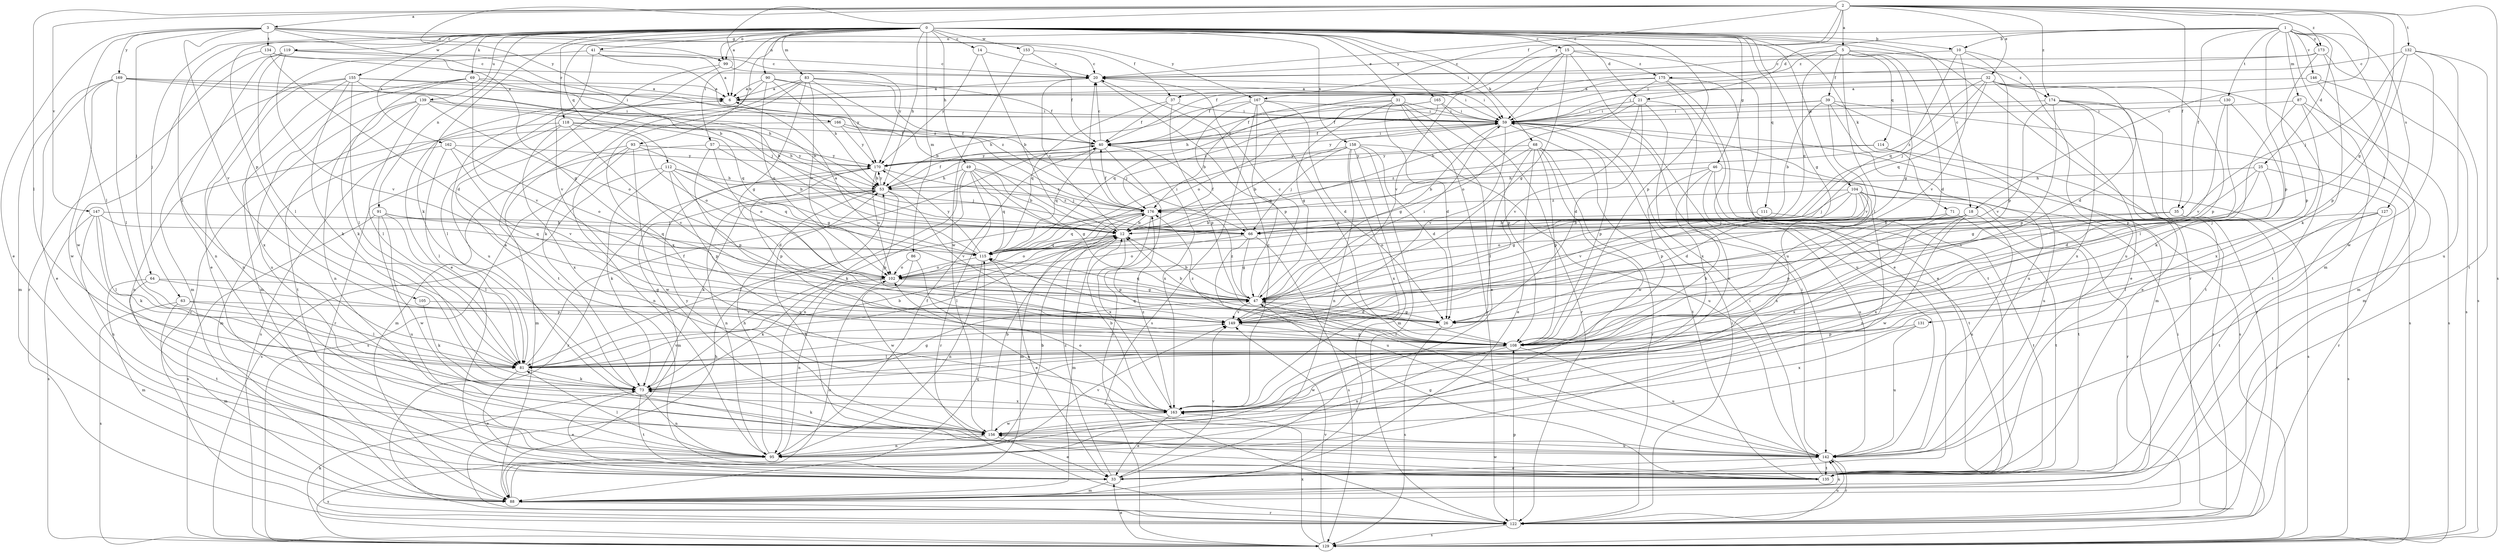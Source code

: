 strict digraph  {
0;
1;
2;
3;
5;
6;
10;
12;
14;
15;
18;
20;
21;
25;
26;
31;
32;
33;
35;
37;
39;
40;
41;
46;
47;
49;
53;
57;
59;
63;
64;
66;
68;
69;
71;
73;
81;
83;
86;
87;
88;
90;
91;
93;
95;
99;
102;
104;
105;
108;
111;
112;
114;
115;
118;
119;
122;
127;
129;
130;
131;
132;
134;
135;
139;
142;
146;
147;
149;
153;
155;
156;
158;
162;
163;
165;
166;
167;
169;
170;
173;
174;
175;
176;
0 -> 10  [label=b];
0 -> 14  [label=c];
0 -> 15  [label=c];
0 -> 18  [label=c];
0 -> 21  [label=d];
0 -> 31  [label=e];
0 -> 41  [label=g];
0 -> 46  [label=g];
0 -> 47  [label=g];
0 -> 49  [label=h];
0 -> 53  [label=h];
0 -> 57  [label=i];
0 -> 59  [label=i];
0 -> 63  [label=j];
0 -> 68  [label=k];
0 -> 69  [label=k];
0 -> 71  [label=k];
0 -> 73  [label=k];
0 -> 81  [label=l];
0 -> 83  [label=m];
0 -> 86  [label=m];
0 -> 90  [label=n];
0 -> 91  [label=n];
0 -> 93  [label=n];
0 -> 99  [label=o];
0 -> 104  [label=p];
0 -> 105  [label=p];
0 -> 108  [label=p];
0 -> 111  [label=q];
0 -> 112  [label=q];
0 -> 118  [label=r];
0 -> 119  [label=r];
0 -> 122  [label=r];
0 -> 139  [label=u];
0 -> 153  [label=w];
0 -> 155  [label=w];
0 -> 158  [label=x];
0 -> 162  [label=x];
0 -> 165  [label=y];
1 -> 10  [label=b];
1 -> 21  [label=d];
1 -> 25  [label=d];
1 -> 35  [label=f];
1 -> 87  [label=m];
1 -> 88  [label=m];
1 -> 99  [label=o];
1 -> 108  [label=p];
1 -> 127  [label=s];
1 -> 130  [label=t];
1 -> 131  [label=t];
1 -> 146  [label=v];
1 -> 173  [label=z];
2 -> 3  [label=a];
2 -> 5  [label=a];
2 -> 6  [label=a];
2 -> 18  [label=c];
2 -> 20  [label=c];
2 -> 32  [label=e];
2 -> 35  [label=f];
2 -> 37  [label=f];
2 -> 47  [label=g];
2 -> 81  [label=l];
2 -> 129  [label=s];
2 -> 132  [label=t];
2 -> 147  [label=v];
2 -> 166  [label=y];
2 -> 167  [label=y];
2 -> 173  [label=z];
2 -> 174  [label=z];
3 -> 12  [label=b];
3 -> 33  [label=e];
3 -> 37  [label=f];
3 -> 64  [label=j];
3 -> 81  [label=l];
3 -> 99  [label=o];
3 -> 134  [label=t];
3 -> 149  [label=v];
3 -> 167  [label=y];
3 -> 169  [label=y];
5 -> 26  [label=d];
5 -> 39  [label=f];
5 -> 40  [label=f];
5 -> 47  [label=g];
5 -> 81  [label=l];
5 -> 114  [label=q];
5 -> 115  [label=q];
5 -> 174  [label=z];
5 -> 175  [label=z];
6 -> 59  [label=i];
6 -> 81  [label=l];
10 -> 20  [label=c];
10 -> 108  [label=p];
10 -> 115  [label=q];
10 -> 142  [label=u];
10 -> 149  [label=v];
12 -> 20  [label=c];
12 -> 81  [label=l];
12 -> 88  [label=m];
12 -> 102  [label=o];
12 -> 108  [label=p];
12 -> 115  [label=q];
14 -> 12  [label=b];
14 -> 20  [label=c];
14 -> 170  [label=y];
15 -> 33  [label=e];
15 -> 47  [label=g];
15 -> 59  [label=i];
15 -> 142  [label=u];
15 -> 149  [label=v];
15 -> 175  [label=z];
15 -> 176  [label=z];
18 -> 12  [label=b];
18 -> 66  [label=j];
18 -> 102  [label=o];
18 -> 108  [label=p];
18 -> 142  [label=u];
18 -> 156  [label=w];
18 -> 163  [label=x];
20 -> 6  [label=a];
20 -> 59  [label=i];
20 -> 108  [label=p];
21 -> 26  [label=d];
21 -> 59  [label=i];
21 -> 95  [label=n];
21 -> 102  [label=o];
21 -> 149  [label=v];
21 -> 163  [label=x];
25 -> 26  [label=d];
25 -> 47  [label=g];
25 -> 53  [label=h];
25 -> 122  [label=r];
25 -> 149  [label=v];
26 -> 12  [label=b];
26 -> 47  [label=g];
26 -> 129  [label=s];
31 -> 26  [label=d];
31 -> 33  [label=e];
31 -> 40  [label=f];
31 -> 47  [label=g];
31 -> 59  [label=i];
31 -> 108  [label=p];
31 -> 115  [label=q];
31 -> 122  [label=r];
32 -> 6  [label=a];
32 -> 26  [label=d];
32 -> 33  [label=e];
32 -> 59  [label=i];
32 -> 66  [label=j];
32 -> 108  [label=p];
32 -> 115  [label=q];
32 -> 135  [label=t];
32 -> 176  [label=z];
33 -> 88  [label=m];
33 -> 149  [label=v];
33 -> 176  [label=z];
35 -> 12  [label=b];
35 -> 102  [label=o];
35 -> 122  [label=r];
37 -> 40  [label=f];
37 -> 59  [label=i];
37 -> 108  [label=p];
37 -> 115  [label=q];
39 -> 12  [label=b];
39 -> 40  [label=f];
39 -> 59  [label=i];
39 -> 88  [label=m];
39 -> 129  [label=s];
39 -> 142  [label=u];
39 -> 149  [label=v];
40 -> 20  [label=c];
40 -> 59  [label=i];
40 -> 115  [label=q];
40 -> 122  [label=r];
40 -> 163  [label=x];
40 -> 170  [label=y];
41 -> 6  [label=a];
41 -> 20  [label=c];
41 -> 33  [label=e];
41 -> 149  [label=v];
41 -> 176  [label=z];
46 -> 53  [label=h];
46 -> 73  [label=k];
46 -> 108  [label=p];
46 -> 129  [label=s];
46 -> 135  [label=t];
46 -> 142  [label=u];
47 -> 12  [label=b];
47 -> 20  [label=c];
47 -> 26  [label=d];
47 -> 59  [label=i];
47 -> 115  [label=q];
47 -> 142  [label=u];
47 -> 149  [label=v];
47 -> 176  [label=z];
49 -> 12  [label=b];
49 -> 47  [label=g];
49 -> 53  [label=h];
49 -> 73  [label=k];
49 -> 95  [label=n];
49 -> 115  [label=q];
49 -> 122  [label=r];
49 -> 176  [label=z];
53 -> 40  [label=f];
53 -> 73  [label=k];
53 -> 88  [label=m];
53 -> 95  [label=n];
53 -> 108  [label=p];
53 -> 149  [label=v];
53 -> 170  [label=y];
53 -> 176  [label=z];
57 -> 12  [label=b];
57 -> 88  [label=m];
57 -> 102  [label=o];
57 -> 108  [label=p];
57 -> 170  [label=y];
59 -> 40  [label=f];
59 -> 47  [label=g];
59 -> 108  [label=p];
59 -> 129  [label=s];
59 -> 149  [label=v];
59 -> 170  [label=y];
63 -> 81  [label=l];
63 -> 88  [label=m];
63 -> 129  [label=s];
63 -> 149  [label=v];
64 -> 47  [label=g];
64 -> 88  [label=m];
64 -> 108  [label=p];
64 -> 135  [label=t];
66 -> 40  [label=f];
66 -> 47  [label=g];
66 -> 102  [label=o];
66 -> 129  [label=s];
66 -> 142  [label=u];
68 -> 12  [label=b];
68 -> 33  [label=e];
68 -> 81  [label=l];
68 -> 108  [label=p];
68 -> 122  [label=r];
68 -> 135  [label=t];
68 -> 156  [label=w];
68 -> 170  [label=y];
69 -> 6  [label=a];
69 -> 12  [label=b];
69 -> 73  [label=k];
69 -> 88  [label=m];
69 -> 149  [label=v];
69 -> 163  [label=x];
71 -> 12  [label=b];
71 -> 135  [label=t];
71 -> 163  [label=x];
73 -> 6  [label=a];
73 -> 33  [label=e];
73 -> 47  [label=g];
73 -> 95  [label=n];
73 -> 135  [label=t];
73 -> 163  [label=x];
81 -> 12  [label=b];
81 -> 33  [label=e];
81 -> 40  [label=f];
81 -> 73  [label=k];
81 -> 149  [label=v];
83 -> 6  [label=a];
83 -> 12  [label=b];
83 -> 40  [label=f];
83 -> 47  [label=g];
83 -> 73  [label=k];
83 -> 102  [label=o];
83 -> 163  [label=x];
83 -> 176  [label=z];
86 -> 102  [label=o];
86 -> 142  [label=u];
86 -> 156  [label=w];
87 -> 59  [label=i];
87 -> 81  [label=l];
87 -> 88  [label=m];
87 -> 129  [label=s];
87 -> 163  [label=x];
88 -> 102  [label=o];
88 -> 115  [label=q];
88 -> 122  [label=r];
88 -> 142  [label=u];
90 -> 6  [label=a];
90 -> 53  [label=h];
90 -> 59  [label=i];
90 -> 102  [label=o];
90 -> 135  [label=t];
90 -> 170  [label=y];
91 -> 12  [label=b];
91 -> 81  [label=l];
91 -> 115  [label=q];
91 -> 129  [label=s];
91 -> 142  [label=u];
91 -> 156  [label=w];
93 -> 47  [label=g];
93 -> 88  [label=m];
93 -> 95  [label=n];
93 -> 129  [label=s];
93 -> 156  [label=w];
93 -> 170  [label=y];
95 -> 12  [label=b];
95 -> 40  [label=f];
95 -> 53  [label=h];
95 -> 81  [label=l];
95 -> 129  [label=s];
95 -> 149  [label=v];
99 -> 33  [label=e];
99 -> 142  [label=u];
99 -> 170  [label=y];
102 -> 47  [label=g];
102 -> 73  [label=k];
102 -> 95  [label=n];
104 -> 26  [label=d];
104 -> 47  [label=g];
104 -> 66  [label=j];
104 -> 95  [label=n];
104 -> 122  [label=r];
104 -> 135  [label=t];
104 -> 149  [label=v];
104 -> 163  [label=x];
104 -> 176  [label=z];
105 -> 73  [label=k];
105 -> 149  [label=v];
108 -> 81  [label=l];
108 -> 95  [label=n];
108 -> 115  [label=q];
108 -> 142  [label=u];
108 -> 156  [label=w];
108 -> 176  [label=z];
111 -> 12  [label=b];
111 -> 135  [label=t];
112 -> 26  [label=d];
112 -> 53  [label=h];
112 -> 66  [label=j];
112 -> 73  [label=k];
112 -> 108  [label=p];
112 -> 115  [label=q];
112 -> 129  [label=s];
114 -> 122  [label=r];
114 -> 142  [label=u];
114 -> 170  [label=y];
114 -> 176  [label=z];
115 -> 6  [label=a];
115 -> 33  [label=e];
115 -> 59  [label=i];
115 -> 95  [label=n];
115 -> 102  [label=o];
115 -> 170  [label=y];
118 -> 40  [label=f];
118 -> 53  [label=h];
118 -> 102  [label=o];
118 -> 122  [label=r];
118 -> 129  [label=s];
118 -> 149  [label=v];
118 -> 163  [label=x];
119 -> 20  [label=c];
119 -> 40  [label=f];
119 -> 81  [label=l];
119 -> 95  [label=n];
119 -> 122  [label=r];
119 -> 149  [label=v];
122 -> 53  [label=h];
122 -> 59  [label=i];
122 -> 108  [label=p];
122 -> 129  [label=s];
122 -> 142  [label=u];
127 -> 66  [label=j];
127 -> 81  [label=l];
127 -> 129  [label=s];
127 -> 135  [label=t];
129 -> 33  [label=e];
129 -> 59  [label=i];
129 -> 73  [label=k];
129 -> 149  [label=v];
129 -> 163  [label=x];
130 -> 59  [label=i];
130 -> 73  [label=k];
130 -> 108  [label=p];
130 -> 149  [label=v];
131 -> 108  [label=p];
131 -> 142  [label=u];
131 -> 163  [label=x];
132 -> 20  [label=c];
132 -> 66  [label=j];
132 -> 108  [label=p];
132 -> 135  [label=t];
132 -> 142  [label=u];
132 -> 156  [label=w];
134 -> 20  [label=c];
134 -> 26  [label=d];
134 -> 47  [label=g];
134 -> 156  [label=w];
135 -> 47  [label=g];
135 -> 53  [label=h];
135 -> 59  [label=i];
135 -> 156  [label=w];
139 -> 59  [label=i];
139 -> 81  [label=l];
139 -> 95  [label=n];
139 -> 102  [label=o];
139 -> 115  [label=q];
139 -> 122  [label=r];
139 -> 135  [label=t];
142 -> 33  [label=e];
142 -> 59  [label=i];
142 -> 122  [label=r];
142 -> 135  [label=t];
146 -> 6  [label=a];
146 -> 88  [label=m];
146 -> 129  [label=s];
147 -> 66  [label=j];
147 -> 73  [label=k];
147 -> 81  [label=l];
147 -> 95  [label=n];
147 -> 115  [label=q];
147 -> 129  [label=s];
149 -> 108  [label=p];
153 -> 20  [label=c];
153 -> 40  [label=f];
153 -> 156  [label=w];
155 -> 6  [label=a];
155 -> 12  [label=b];
155 -> 59  [label=i];
155 -> 73  [label=k];
155 -> 81  [label=l];
155 -> 88  [label=m];
155 -> 95  [label=n];
155 -> 142  [label=u];
156 -> 12  [label=b];
156 -> 33  [label=e];
156 -> 73  [label=k];
156 -> 95  [label=n];
156 -> 142  [label=u];
156 -> 170  [label=y];
158 -> 12  [label=b];
158 -> 26  [label=d];
158 -> 66  [label=j];
158 -> 88  [label=m];
158 -> 95  [label=n];
158 -> 122  [label=r];
158 -> 142  [label=u];
158 -> 163  [label=x];
158 -> 170  [label=y];
162 -> 81  [label=l];
162 -> 88  [label=m];
162 -> 102  [label=o];
162 -> 149  [label=v];
162 -> 170  [label=y];
163 -> 12  [label=b];
163 -> 20  [label=c];
163 -> 33  [label=e];
163 -> 102  [label=o];
163 -> 156  [label=w];
163 -> 176  [label=z];
165 -> 53  [label=h];
165 -> 59  [label=i];
165 -> 102  [label=o];
165 -> 122  [label=r];
165 -> 176  [label=z];
166 -> 40  [label=f];
166 -> 66  [label=j];
166 -> 95  [label=n];
166 -> 170  [label=y];
167 -> 12  [label=b];
167 -> 26  [label=d];
167 -> 47  [label=g];
167 -> 53  [label=h];
167 -> 59  [label=i];
167 -> 108  [label=p];
167 -> 129  [label=s];
169 -> 6  [label=a];
169 -> 33  [label=e];
169 -> 53  [label=h];
169 -> 66  [label=j];
169 -> 81  [label=l];
169 -> 88  [label=m];
169 -> 156  [label=w];
170 -> 53  [label=h];
170 -> 66  [label=j];
170 -> 102  [label=o];
170 -> 108  [label=p];
170 -> 122  [label=r];
173 -> 20  [label=c];
173 -> 59  [label=i];
173 -> 73  [label=k];
173 -> 108  [label=p];
173 -> 129  [label=s];
174 -> 33  [label=e];
174 -> 59  [label=i];
174 -> 108  [label=p];
174 -> 122  [label=r];
174 -> 135  [label=t];
174 -> 149  [label=v];
174 -> 163  [label=x];
175 -> 6  [label=a];
175 -> 12  [label=b];
175 -> 33  [label=e];
175 -> 40  [label=f];
175 -> 135  [label=t];
175 -> 142  [label=u];
176 -> 12  [label=b];
176 -> 20  [label=c];
176 -> 40  [label=f];
176 -> 81  [label=l];
176 -> 88  [label=m];
176 -> 115  [label=q];
176 -> 163  [label=x];
}

